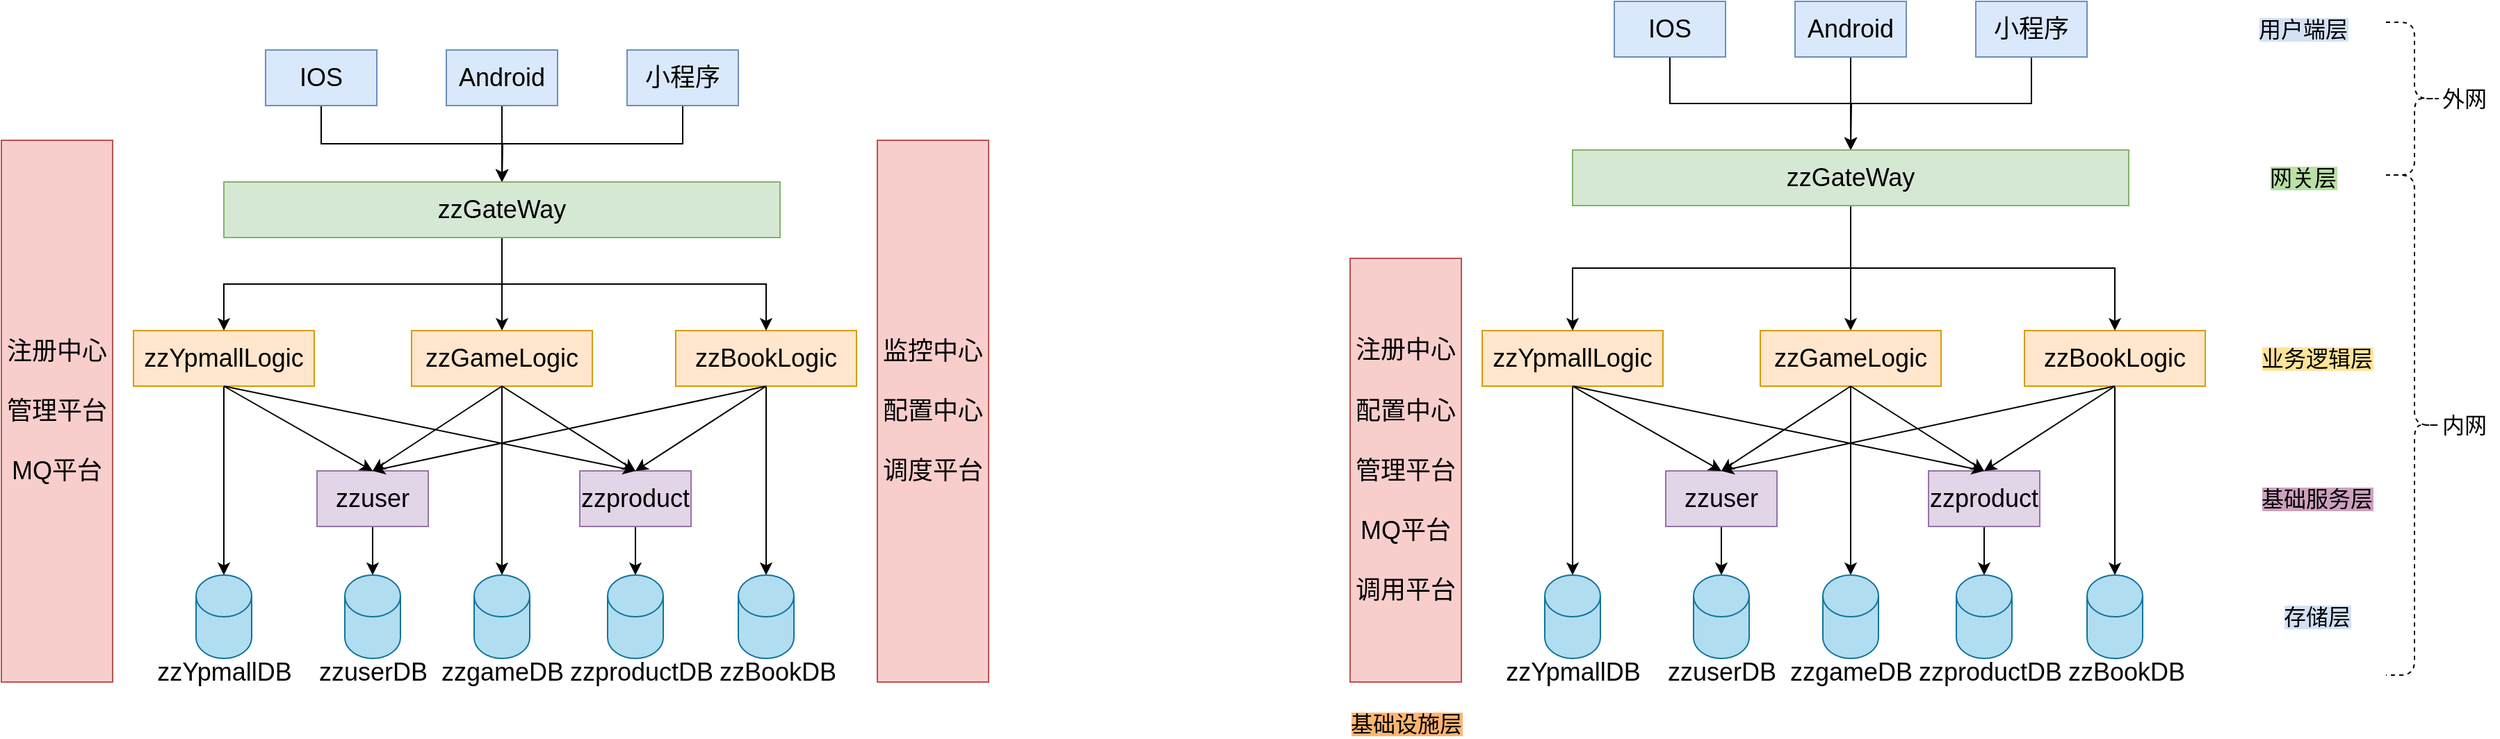 <mxfile version="16.4.5" type="github">
  <diagram id="UJfnqa16FPFxeTNqQk0E" name="Page-1">
    <mxGraphModel dx="1070" dy="712" grid="1" gridSize="10" guides="1" tooltips="1" connect="1" arrows="1" fold="1" page="1" pageScale="1" pageWidth="827" pageHeight="1169" math="0" shadow="0">
      <root>
        <mxCell id="0" />
        <mxCell id="1" parent="0" />
        <mxCell id="Q5UJTFhfFlcfxcYRVWW--1" style="edgeStyle=orthogonalEdgeStyle;rounded=0;orthogonalLoop=1;jettySize=auto;html=1;exitX=0.5;exitY=1;exitDx=0;exitDy=0;entryX=0.5;entryY=0;entryDx=0;entryDy=0;" edge="1" parent="1" source="Q5UJTFhfFlcfxcYRVWW--2" target="Q5UJTFhfFlcfxcYRVWW--32">
          <mxGeometry relative="1" as="geometry" />
        </mxCell>
        <mxCell id="Q5UJTFhfFlcfxcYRVWW--2" value="&lt;font style=&quot;font-size: 18px&quot;&gt;IOS&lt;/font&gt;" style="rounded=0;whiteSpace=wrap;html=1;fillColor=#dae8fc;strokeColor=#6c8ebf;" vertex="1" parent="1">
          <mxGeometry x="230" y="90" width="80" height="40" as="geometry" />
        </mxCell>
        <mxCell id="Q5UJTFhfFlcfxcYRVWW--3" style="edgeStyle=orthogonalEdgeStyle;rounded=0;orthogonalLoop=1;jettySize=auto;html=1;exitX=0.5;exitY=1;exitDx=0;exitDy=0;entryX=0.5;entryY=0;entryDx=0;entryDy=0;" edge="1" parent="1" source="Q5UJTFhfFlcfxcYRVWW--4" target="Q5UJTFhfFlcfxcYRVWW--32">
          <mxGeometry relative="1" as="geometry" />
        </mxCell>
        <mxCell id="Q5UJTFhfFlcfxcYRVWW--4" value="&lt;font style=&quot;font-size: 18px&quot;&gt;Android&lt;/font&gt;" style="rounded=0;whiteSpace=wrap;html=1;fillColor=#dae8fc;strokeColor=#6c8ebf;" vertex="1" parent="1">
          <mxGeometry x="360" y="90" width="80" height="40" as="geometry" />
        </mxCell>
        <mxCell id="Q5UJTFhfFlcfxcYRVWW--5" style="edgeStyle=orthogonalEdgeStyle;rounded=0;orthogonalLoop=1;jettySize=auto;html=1;exitX=0.5;exitY=1;exitDx=0;exitDy=0;" edge="1" parent="1" source="Q5UJTFhfFlcfxcYRVWW--6">
          <mxGeometry relative="1" as="geometry">
            <mxPoint x="400" y="185" as="targetPoint" />
          </mxGeometry>
        </mxCell>
        <mxCell id="Q5UJTFhfFlcfxcYRVWW--6" value="&lt;span style=&quot;font-size: 18px&quot;&gt;小程序&lt;/span&gt;" style="rounded=0;whiteSpace=wrap;html=1;fillColor=#dae8fc;strokeColor=#6c8ebf;" vertex="1" parent="1">
          <mxGeometry x="490" y="90" width="80" height="40" as="geometry" />
        </mxCell>
        <mxCell id="Q5UJTFhfFlcfxcYRVWW--7" style="edgeStyle=orthogonalEdgeStyle;rounded=0;orthogonalLoop=1;jettySize=auto;html=1;exitX=0.5;exitY=1;exitDx=0;exitDy=0;entryX=0.5;entryY=0;entryDx=0;entryDy=0;entryPerimeter=0;fontSize=18;" edge="1" parent="1" source="Q5UJTFhfFlcfxcYRVWW--8" target="Q5UJTFhfFlcfxcYRVWW--15">
          <mxGeometry relative="1" as="geometry" />
        </mxCell>
        <mxCell id="Q5UJTFhfFlcfxcYRVWW--8" value="&lt;font style=&quot;font-size: 18px&quot;&gt;zzYpmallLogic&lt;/font&gt;" style="rounded=0;whiteSpace=wrap;html=1;fillColor=#ffe6cc;strokeColor=#d79b00;" vertex="1" parent="1">
          <mxGeometry x="135" y="292" width="130" height="40" as="geometry" />
        </mxCell>
        <mxCell id="Q5UJTFhfFlcfxcYRVWW--9" style="edgeStyle=orthogonalEdgeStyle;rounded=0;orthogonalLoop=1;jettySize=auto;html=1;exitX=0.5;exitY=1;exitDx=0;exitDy=0;entryX=0.5;entryY=0;entryDx=0;entryDy=0;entryPerimeter=0;fontSize=18;" edge="1" parent="1" source="Q5UJTFhfFlcfxcYRVWW--10" target="Q5UJTFhfFlcfxcYRVWW--21">
          <mxGeometry relative="1" as="geometry" />
        </mxCell>
        <mxCell id="Q5UJTFhfFlcfxcYRVWW--10" value="&lt;font style=&quot;font-size: 18px&quot;&gt;zzBookLogic&lt;/font&gt;" style="rounded=0;whiteSpace=wrap;html=1;fillColor=#ffe6cc;strokeColor=#d79b00;" vertex="1" parent="1">
          <mxGeometry x="525" y="292" width="130" height="40" as="geometry" />
        </mxCell>
        <mxCell id="Q5UJTFhfFlcfxcYRVWW--11" style="edgeStyle=orthogonalEdgeStyle;rounded=0;orthogonalLoop=1;jettySize=auto;html=1;exitX=0.5;exitY=1;exitDx=0;exitDy=0;entryX=0.5;entryY=0;entryDx=0;entryDy=0;entryPerimeter=0;fontSize=18;" edge="1" parent="1" source="Q5UJTFhfFlcfxcYRVWW--12" target="Q5UJTFhfFlcfxcYRVWW--17">
          <mxGeometry relative="1" as="geometry" />
        </mxCell>
        <mxCell id="Q5UJTFhfFlcfxcYRVWW--12" value="&lt;font style=&quot;font-size: 18px&quot;&gt;zzuser&lt;/font&gt;" style="rounded=0;whiteSpace=wrap;html=1;fillColor=#e1d5e7;strokeColor=#9673a6;" vertex="1" parent="1">
          <mxGeometry x="267" y="393" width="80" height="40" as="geometry" />
        </mxCell>
        <mxCell id="Q5UJTFhfFlcfxcYRVWW--13" style="edgeStyle=orthogonalEdgeStyle;rounded=0;orthogonalLoop=1;jettySize=auto;html=1;exitX=0.5;exitY=1;exitDx=0;exitDy=0;entryX=0.5;entryY=0;entryDx=0;entryDy=0;entryPerimeter=0;fontSize=18;" edge="1" parent="1" source="Q5UJTFhfFlcfxcYRVWW--14" target="Q5UJTFhfFlcfxcYRVWW--19">
          <mxGeometry relative="1" as="geometry" />
        </mxCell>
        <mxCell id="Q5UJTFhfFlcfxcYRVWW--14" value="&lt;font style=&quot;font-size: 18px&quot;&gt;zzproduct&lt;/font&gt;" style="rounded=0;whiteSpace=wrap;html=1;fillColor=#e1d5e7;strokeColor=#9673a6;" vertex="1" parent="1">
          <mxGeometry x="456" y="393" width="80" height="40" as="geometry" />
        </mxCell>
        <mxCell id="Q5UJTFhfFlcfxcYRVWW--15" value="" style="shape=cylinder3;whiteSpace=wrap;html=1;boundedLbl=1;backgroundOutline=1;size=15;fontSize=18;fillColor=#b1ddf0;strokeColor=#10739e;" vertex="1" parent="1">
          <mxGeometry x="180" y="468" width="40" height="60" as="geometry" />
        </mxCell>
        <mxCell id="Q5UJTFhfFlcfxcYRVWW--16" value="zzYpmallDB" style="text;html=1;align=center;verticalAlign=middle;resizable=0;points=[];autosize=1;strokeColor=none;fillColor=none;fontSize=18;" vertex="1" parent="1">
          <mxGeometry x="145" y="523" width="110" height="30" as="geometry" />
        </mxCell>
        <mxCell id="Q5UJTFhfFlcfxcYRVWW--17" value="" style="shape=cylinder3;whiteSpace=wrap;html=1;boundedLbl=1;backgroundOutline=1;size=15;fontSize=18;fillColor=#b1ddf0;strokeColor=#10739e;" vertex="1" parent="1">
          <mxGeometry x="287" y="468" width="40" height="60" as="geometry" />
        </mxCell>
        <mxCell id="Q5UJTFhfFlcfxcYRVWW--18" value="zzuserDB" style="text;html=1;align=center;verticalAlign=middle;resizable=0;points=[];autosize=1;strokeColor=none;fillColor=none;fontSize=18;" vertex="1" parent="1">
          <mxGeometry x="262" y="523" width="90" height="30" as="geometry" />
        </mxCell>
        <mxCell id="Q5UJTFhfFlcfxcYRVWW--19" value="" style="shape=cylinder3;whiteSpace=wrap;html=1;boundedLbl=1;backgroundOutline=1;size=15;fontSize=18;fillColor=#b1ddf0;strokeColor=#10739e;" vertex="1" parent="1">
          <mxGeometry x="476" y="468" width="40" height="60" as="geometry" />
        </mxCell>
        <mxCell id="Q5UJTFhfFlcfxcYRVWW--20" value="zzproductDB" style="text;html=1;align=center;verticalAlign=middle;resizable=0;points=[];autosize=1;strokeColor=none;fillColor=none;fontSize=18;" vertex="1" parent="1">
          <mxGeometry x="440" y="523" width="120" height="30" as="geometry" />
        </mxCell>
        <mxCell id="Q5UJTFhfFlcfxcYRVWW--21" value="" style="shape=cylinder3;whiteSpace=wrap;html=1;boundedLbl=1;backgroundOutline=1;size=15;fontSize=18;fillColor=#b1ddf0;strokeColor=#10739e;" vertex="1" parent="1">
          <mxGeometry x="570" y="468" width="40" height="60" as="geometry" />
        </mxCell>
        <mxCell id="Q5UJTFhfFlcfxcYRVWW--22" value="zzBookDB" style="text;html=1;align=center;verticalAlign=middle;resizable=0;points=[];autosize=1;strokeColor=none;fillColor=none;fontSize=18;" vertex="1" parent="1">
          <mxGeometry x="548" y="523" width="100" height="30" as="geometry" />
        </mxCell>
        <mxCell id="Q5UJTFhfFlcfxcYRVWW--23" value="&lt;span style=&quot;font-size: 18px&quot;&gt;注册中心&lt;br&gt;&lt;br&gt;管理平台&lt;br&gt;&lt;br&gt;MQ平台&lt;br&gt;&lt;/span&gt;" style="rounded=0;whiteSpace=wrap;html=1;fillColor=#f8cecc;strokeColor=#b85450;" vertex="1" parent="1">
          <mxGeometry x="40" y="155" width="80" height="390" as="geometry" />
        </mxCell>
        <mxCell id="Q5UJTFhfFlcfxcYRVWW--24" value="&lt;span style=&quot;font-size: 18px&quot;&gt;监控中心&lt;br&gt;&lt;br&gt;配置中心&lt;br&gt;&lt;br&gt;调度平台&lt;br&gt;&lt;/span&gt;" style="rounded=0;whiteSpace=wrap;html=1;fillColor=#f8cecc;strokeColor=#b85450;" vertex="1" parent="1">
          <mxGeometry x="670" y="155" width="80" height="390" as="geometry" />
        </mxCell>
        <mxCell id="Q5UJTFhfFlcfxcYRVWW--25" value="" style="endArrow=classic;html=1;rounded=0;fontSize=18;exitX=0.5;exitY=1;exitDx=0;exitDy=0;entryX=0.5;entryY=0;entryDx=0;entryDy=0;" edge="1" parent="1" source="Q5UJTFhfFlcfxcYRVWW--8" target="Q5UJTFhfFlcfxcYRVWW--12">
          <mxGeometry width="50" height="50" relative="1" as="geometry">
            <mxPoint x="260" y="655" as="sourcePoint" />
            <mxPoint x="310" y="605" as="targetPoint" />
          </mxGeometry>
        </mxCell>
        <mxCell id="Q5UJTFhfFlcfxcYRVWW--26" value="" style="endArrow=classic;html=1;rounded=0;fontSize=18;exitX=0.5;exitY=1;exitDx=0;exitDy=0;entryX=0.5;entryY=0;entryDx=0;entryDy=0;" edge="1" parent="1" source="Q5UJTFhfFlcfxcYRVWW--8" target="Q5UJTFhfFlcfxcYRVWW--14">
          <mxGeometry width="50" height="50" relative="1" as="geometry">
            <mxPoint x="210" y="342" as="sourcePoint" />
            <mxPoint x="330" y="403" as="targetPoint" />
          </mxGeometry>
        </mxCell>
        <mxCell id="Q5UJTFhfFlcfxcYRVWW--27" value="" style="endArrow=classic;html=1;rounded=0;fontSize=18;exitX=0.5;exitY=1;exitDx=0;exitDy=0;entryX=0.5;entryY=0;entryDx=0;entryDy=0;" edge="1" parent="1" source="Q5UJTFhfFlcfxcYRVWW--10" target="Q5UJTFhfFlcfxcYRVWW--14">
          <mxGeometry width="50" height="50" relative="1" as="geometry">
            <mxPoint x="210" y="342" as="sourcePoint" />
            <mxPoint x="480" y="403" as="targetPoint" />
          </mxGeometry>
        </mxCell>
        <mxCell id="Q5UJTFhfFlcfxcYRVWW--28" value="" style="endArrow=classic;html=1;rounded=0;fontSize=18;exitX=0.5;exitY=1;exitDx=0;exitDy=0;entryX=0.5;entryY=0;entryDx=0;entryDy=0;" edge="1" parent="1" source="Q5UJTFhfFlcfxcYRVWW--10" target="Q5UJTFhfFlcfxcYRVWW--12">
          <mxGeometry width="50" height="50" relative="1" as="geometry">
            <mxPoint x="610" y="375" as="sourcePoint" />
            <mxPoint x="350" y="312" as="targetPoint" />
          </mxGeometry>
        </mxCell>
        <mxCell id="Q5UJTFhfFlcfxcYRVWW--29" style="edgeStyle=orthogonalEdgeStyle;rounded=0;orthogonalLoop=1;jettySize=auto;html=1;exitX=0.5;exitY=1;exitDx=0;exitDy=0;fontSize=18;" edge="1" parent="1" source="Q5UJTFhfFlcfxcYRVWW--32" target="Q5UJTFhfFlcfxcYRVWW--34">
          <mxGeometry relative="1" as="geometry" />
        </mxCell>
        <mxCell id="Q5UJTFhfFlcfxcYRVWW--30" style="edgeStyle=orthogonalEdgeStyle;rounded=0;orthogonalLoop=1;jettySize=auto;html=1;exitX=0.5;exitY=1;exitDx=0;exitDy=0;entryX=0.5;entryY=0;entryDx=0;entryDy=0;" edge="1" parent="1" source="Q5UJTFhfFlcfxcYRVWW--32" target="Q5UJTFhfFlcfxcYRVWW--8">
          <mxGeometry relative="1" as="geometry" />
        </mxCell>
        <mxCell id="Q5UJTFhfFlcfxcYRVWW--31" style="edgeStyle=orthogonalEdgeStyle;rounded=0;orthogonalLoop=1;jettySize=auto;html=1;exitX=0.5;exitY=1;exitDx=0;exitDy=0;entryX=0.5;entryY=0;entryDx=0;entryDy=0;" edge="1" parent="1" source="Q5UJTFhfFlcfxcYRVWW--32" target="Q5UJTFhfFlcfxcYRVWW--10">
          <mxGeometry relative="1" as="geometry" />
        </mxCell>
        <mxCell id="Q5UJTFhfFlcfxcYRVWW--32" value="&lt;font style=&quot;font-size: 18px&quot;&gt;zzGateWay&lt;/font&gt;" style="rounded=0;whiteSpace=wrap;html=1;fillColor=#d5e8d4;strokeColor=#82b366;" vertex="1" parent="1">
          <mxGeometry x="200" y="185" width="400" height="40" as="geometry" />
        </mxCell>
        <mxCell id="Q5UJTFhfFlcfxcYRVWW--33" style="edgeStyle=orthogonalEdgeStyle;rounded=0;orthogonalLoop=1;jettySize=auto;html=1;exitX=0.5;exitY=1;exitDx=0;exitDy=0;entryX=0.5;entryY=0;entryDx=0;entryDy=0;entryPerimeter=0;" edge="1" parent="1" source="Q5UJTFhfFlcfxcYRVWW--34" target="Q5UJTFhfFlcfxcYRVWW--35">
          <mxGeometry relative="1" as="geometry" />
        </mxCell>
        <mxCell id="Q5UJTFhfFlcfxcYRVWW--34" value="&lt;font style=&quot;font-size: 18px&quot;&gt;zzGameLogic&lt;/font&gt;" style="rounded=0;whiteSpace=wrap;html=1;fillColor=#ffe6cc;strokeColor=#d79b00;" vertex="1" parent="1">
          <mxGeometry x="335" y="292" width="130" height="40" as="geometry" />
        </mxCell>
        <mxCell id="Q5UJTFhfFlcfxcYRVWW--35" value="" style="shape=cylinder3;whiteSpace=wrap;html=1;boundedLbl=1;backgroundOutline=1;size=15;fontSize=18;fillColor=#b1ddf0;strokeColor=#10739e;" vertex="1" parent="1">
          <mxGeometry x="380" y="468" width="40" height="60" as="geometry" />
        </mxCell>
        <mxCell id="Q5UJTFhfFlcfxcYRVWW--36" value="zzgameDB" style="text;html=1;align=center;verticalAlign=middle;resizable=0;points=[];autosize=1;strokeColor=none;fillColor=none;fontSize=18;" vertex="1" parent="1">
          <mxGeometry x="350" y="523" width="100" height="30" as="geometry" />
        </mxCell>
        <mxCell id="Q5UJTFhfFlcfxcYRVWW--37" value="" style="endArrow=classic;html=1;rounded=0;fontSize=18;exitX=0.5;exitY=1;exitDx=0;exitDy=0;entryX=0.5;entryY=0;entryDx=0;entryDy=0;" edge="1" parent="1" source="Q5UJTFhfFlcfxcYRVWW--34" target="Q5UJTFhfFlcfxcYRVWW--14">
          <mxGeometry width="50" height="50" relative="1" as="geometry">
            <mxPoint x="210" y="342" as="sourcePoint" />
            <mxPoint x="503" y="403" as="targetPoint" />
          </mxGeometry>
        </mxCell>
        <mxCell id="Q5UJTFhfFlcfxcYRVWW--38" value="" style="endArrow=classic;html=1;rounded=0;fontSize=18;exitX=0.5;exitY=1;exitDx=0;exitDy=0;entryX=0.5;entryY=0;entryDx=0;entryDy=0;" edge="1" parent="1" source="Q5UJTFhfFlcfxcYRVWW--34" target="Q5UJTFhfFlcfxcYRVWW--12">
          <mxGeometry width="50" height="50" relative="1" as="geometry">
            <mxPoint x="600" y="342" as="sourcePoint" />
            <mxPoint x="317" y="403" as="targetPoint" />
          </mxGeometry>
        </mxCell>
        <mxCell id="Q5UJTFhfFlcfxcYRVWW--39" style="edgeStyle=orthogonalEdgeStyle;rounded=0;orthogonalLoop=1;jettySize=auto;html=1;exitX=0.5;exitY=1;exitDx=0;exitDy=0;entryX=0.5;entryY=0;entryDx=0;entryDy=0;" edge="1" parent="1" source="Q5UJTFhfFlcfxcYRVWW--40" target="Q5UJTFhfFlcfxcYRVWW--70">
          <mxGeometry relative="1" as="geometry" />
        </mxCell>
        <mxCell id="Q5UJTFhfFlcfxcYRVWW--40" value="&lt;font style=&quot;font-size: 18px&quot;&gt;IOS&lt;/font&gt;" style="rounded=0;whiteSpace=wrap;html=1;fillColor=#dae8fc;strokeColor=#6c8ebf;" vertex="1" parent="1">
          <mxGeometry x="1200" y="55" width="80" height="40" as="geometry" />
        </mxCell>
        <mxCell id="Q5UJTFhfFlcfxcYRVWW--41" style="edgeStyle=orthogonalEdgeStyle;rounded=0;orthogonalLoop=1;jettySize=auto;html=1;exitX=0.5;exitY=1;exitDx=0;exitDy=0;entryX=0.5;entryY=0;entryDx=0;entryDy=0;" edge="1" parent="1" source="Q5UJTFhfFlcfxcYRVWW--42" target="Q5UJTFhfFlcfxcYRVWW--70">
          <mxGeometry relative="1" as="geometry" />
        </mxCell>
        <mxCell id="Q5UJTFhfFlcfxcYRVWW--42" value="&lt;font style=&quot;font-size: 18px&quot;&gt;Android&lt;/font&gt;" style="rounded=0;whiteSpace=wrap;html=1;fillColor=#dae8fc;strokeColor=#6c8ebf;" vertex="1" parent="1">
          <mxGeometry x="1330" y="55" width="80" height="40" as="geometry" />
        </mxCell>
        <mxCell id="Q5UJTFhfFlcfxcYRVWW--43" style="edgeStyle=orthogonalEdgeStyle;rounded=0;orthogonalLoop=1;jettySize=auto;html=1;exitX=0.5;exitY=1;exitDx=0;exitDy=0;" edge="1" parent="1" source="Q5UJTFhfFlcfxcYRVWW--44">
          <mxGeometry relative="1" as="geometry">
            <mxPoint x="1370" y="162" as="targetPoint" />
          </mxGeometry>
        </mxCell>
        <mxCell id="Q5UJTFhfFlcfxcYRVWW--44" value="&lt;span style=&quot;font-size: 18px&quot;&gt;小程序&lt;/span&gt;" style="rounded=0;whiteSpace=wrap;html=1;fillColor=#dae8fc;strokeColor=#6c8ebf;" vertex="1" parent="1">
          <mxGeometry x="1460" y="55" width="80" height="40" as="geometry" />
        </mxCell>
        <mxCell id="Q5UJTFhfFlcfxcYRVWW--45" style="edgeStyle=orthogonalEdgeStyle;rounded=0;orthogonalLoop=1;jettySize=auto;html=1;exitX=0.5;exitY=1;exitDx=0;exitDy=0;entryX=0.5;entryY=0;entryDx=0;entryDy=0;entryPerimeter=0;fontSize=18;" edge="1" parent="1" source="Q5UJTFhfFlcfxcYRVWW--46" target="Q5UJTFhfFlcfxcYRVWW--53">
          <mxGeometry relative="1" as="geometry" />
        </mxCell>
        <mxCell id="Q5UJTFhfFlcfxcYRVWW--46" value="&lt;font style=&quot;font-size: 18px&quot;&gt;zzYpmallLogic&lt;/font&gt;" style="rounded=0;whiteSpace=wrap;html=1;fillColor=#ffe6cc;strokeColor=#d79b00;" vertex="1" parent="1">
          <mxGeometry x="1105" y="292" width="130" height="40" as="geometry" />
        </mxCell>
        <mxCell id="Q5UJTFhfFlcfxcYRVWW--47" style="edgeStyle=orthogonalEdgeStyle;rounded=0;orthogonalLoop=1;jettySize=auto;html=1;exitX=0.5;exitY=1;exitDx=0;exitDy=0;entryX=0.5;entryY=0;entryDx=0;entryDy=0;entryPerimeter=0;fontSize=18;" edge="1" parent="1" source="Q5UJTFhfFlcfxcYRVWW--48" target="Q5UJTFhfFlcfxcYRVWW--59">
          <mxGeometry relative="1" as="geometry" />
        </mxCell>
        <mxCell id="Q5UJTFhfFlcfxcYRVWW--48" value="&lt;font style=&quot;font-size: 18px&quot;&gt;zzBookLogic&lt;/font&gt;" style="rounded=0;whiteSpace=wrap;html=1;fillColor=#ffe6cc;strokeColor=#d79b00;" vertex="1" parent="1">
          <mxGeometry x="1495" y="292" width="130" height="40" as="geometry" />
        </mxCell>
        <mxCell id="Q5UJTFhfFlcfxcYRVWW--49" style="edgeStyle=orthogonalEdgeStyle;rounded=0;orthogonalLoop=1;jettySize=auto;html=1;exitX=0.5;exitY=1;exitDx=0;exitDy=0;entryX=0.5;entryY=0;entryDx=0;entryDy=0;entryPerimeter=0;fontSize=18;" edge="1" parent="1" source="Q5UJTFhfFlcfxcYRVWW--50" target="Q5UJTFhfFlcfxcYRVWW--55">
          <mxGeometry relative="1" as="geometry" />
        </mxCell>
        <mxCell id="Q5UJTFhfFlcfxcYRVWW--50" value="&lt;font style=&quot;font-size: 18px&quot;&gt;zzuser&lt;/font&gt;" style="rounded=0;whiteSpace=wrap;html=1;fillColor=#e1d5e7;strokeColor=#9673a6;" vertex="1" parent="1">
          <mxGeometry x="1237" y="393" width="80" height="40" as="geometry" />
        </mxCell>
        <mxCell id="Q5UJTFhfFlcfxcYRVWW--51" style="edgeStyle=orthogonalEdgeStyle;rounded=0;orthogonalLoop=1;jettySize=auto;html=1;exitX=0.5;exitY=1;exitDx=0;exitDy=0;entryX=0.5;entryY=0;entryDx=0;entryDy=0;entryPerimeter=0;fontSize=18;" edge="1" parent="1" source="Q5UJTFhfFlcfxcYRVWW--52" target="Q5UJTFhfFlcfxcYRVWW--57">
          <mxGeometry relative="1" as="geometry" />
        </mxCell>
        <mxCell id="Q5UJTFhfFlcfxcYRVWW--52" value="&lt;font style=&quot;font-size: 18px&quot;&gt;zzproduct&lt;/font&gt;" style="rounded=0;whiteSpace=wrap;html=1;fillColor=#e1d5e7;strokeColor=#9673a6;" vertex="1" parent="1">
          <mxGeometry x="1426" y="393" width="80" height="40" as="geometry" />
        </mxCell>
        <mxCell id="Q5UJTFhfFlcfxcYRVWW--53" value="" style="shape=cylinder3;whiteSpace=wrap;html=1;boundedLbl=1;backgroundOutline=1;size=15;fontSize=18;fillColor=#b1ddf0;strokeColor=#10739e;" vertex="1" parent="1">
          <mxGeometry x="1150" y="468" width="40" height="60" as="geometry" />
        </mxCell>
        <mxCell id="Q5UJTFhfFlcfxcYRVWW--54" value="zzYpmallDB" style="text;html=1;align=center;verticalAlign=middle;resizable=0;points=[];autosize=1;strokeColor=none;fillColor=none;fontSize=18;" vertex="1" parent="1">
          <mxGeometry x="1115" y="523" width="110" height="30" as="geometry" />
        </mxCell>
        <mxCell id="Q5UJTFhfFlcfxcYRVWW--55" value="" style="shape=cylinder3;whiteSpace=wrap;html=1;boundedLbl=1;backgroundOutline=1;size=15;fontSize=18;fillColor=#b1ddf0;strokeColor=#10739e;" vertex="1" parent="1">
          <mxGeometry x="1257" y="468" width="40" height="60" as="geometry" />
        </mxCell>
        <mxCell id="Q5UJTFhfFlcfxcYRVWW--56" value="zzuserDB" style="text;html=1;align=center;verticalAlign=middle;resizable=0;points=[];autosize=1;strokeColor=none;fillColor=none;fontSize=18;" vertex="1" parent="1">
          <mxGeometry x="1232" y="523" width="90" height="30" as="geometry" />
        </mxCell>
        <mxCell id="Q5UJTFhfFlcfxcYRVWW--57" value="" style="shape=cylinder3;whiteSpace=wrap;html=1;boundedLbl=1;backgroundOutline=1;size=15;fontSize=18;fillColor=#b1ddf0;strokeColor=#10739e;" vertex="1" parent="1">
          <mxGeometry x="1446" y="468" width="40" height="60" as="geometry" />
        </mxCell>
        <mxCell id="Q5UJTFhfFlcfxcYRVWW--58" value="zzproductDB" style="text;html=1;align=center;verticalAlign=middle;resizable=0;points=[];autosize=1;strokeColor=none;fillColor=none;fontSize=18;" vertex="1" parent="1">
          <mxGeometry x="1410" y="523" width="120" height="30" as="geometry" />
        </mxCell>
        <mxCell id="Q5UJTFhfFlcfxcYRVWW--59" value="" style="shape=cylinder3;whiteSpace=wrap;html=1;boundedLbl=1;backgroundOutline=1;size=15;fontSize=18;fillColor=#b1ddf0;strokeColor=#10739e;" vertex="1" parent="1">
          <mxGeometry x="1540" y="468" width="40" height="60" as="geometry" />
        </mxCell>
        <mxCell id="Q5UJTFhfFlcfxcYRVWW--60" value="zzBookDB" style="text;html=1;align=center;verticalAlign=middle;resizable=0;points=[];autosize=1;strokeColor=none;fillColor=none;fontSize=18;" vertex="1" parent="1">
          <mxGeometry x="1518" y="523" width="100" height="30" as="geometry" />
        </mxCell>
        <mxCell id="Q5UJTFhfFlcfxcYRVWW--61" value="&lt;span style=&quot;font-size: 18px&quot;&gt;注册中心&lt;br&gt;&lt;br&gt;配置中心&lt;br&gt;&lt;br&gt;管理平台&lt;br&gt;&lt;br&gt;MQ平台&lt;br&gt;&lt;br&gt;调用平台&lt;br&gt;&lt;/span&gt;" style="rounded=0;whiteSpace=wrap;html=1;fillColor=#f8cecc;strokeColor=#b85450;" vertex="1" parent="1">
          <mxGeometry x="1010" y="240" width="80" height="305" as="geometry" />
        </mxCell>
        <mxCell id="Q5UJTFhfFlcfxcYRVWW--63" value="" style="endArrow=classic;html=1;rounded=0;fontSize=18;exitX=0.5;exitY=1;exitDx=0;exitDy=0;entryX=0.5;entryY=0;entryDx=0;entryDy=0;" edge="1" parent="1" source="Q5UJTFhfFlcfxcYRVWW--46" target="Q5UJTFhfFlcfxcYRVWW--50">
          <mxGeometry width="50" height="50" relative="1" as="geometry">
            <mxPoint x="1230" y="655" as="sourcePoint" />
            <mxPoint x="1280" y="605" as="targetPoint" />
          </mxGeometry>
        </mxCell>
        <mxCell id="Q5UJTFhfFlcfxcYRVWW--64" value="" style="endArrow=classic;html=1;rounded=0;fontSize=18;exitX=0.5;exitY=1;exitDx=0;exitDy=0;entryX=0.5;entryY=0;entryDx=0;entryDy=0;" edge="1" parent="1" source="Q5UJTFhfFlcfxcYRVWW--46" target="Q5UJTFhfFlcfxcYRVWW--52">
          <mxGeometry width="50" height="50" relative="1" as="geometry">
            <mxPoint x="1180" y="342" as="sourcePoint" />
            <mxPoint x="1300" y="403" as="targetPoint" />
          </mxGeometry>
        </mxCell>
        <mxCell id="Q5UJTFhfFlcfxcYRVWW--65" value="" style="endArrow=classic;html=1;rounded=0;fontSize=18;exitX=0.5;exitY=1;exitDx=0;exitDy=0;entryX=0.5;entryY=0;entryDx=0;entryDy=0;" edge="1" parent="1" source="Q5UJTFhfFlcfxcYRVWW--48" target="Q5UJTFhfFlcfxcYRVWW--52">
          <mxGeometry width="50" height="50" relative="1" as="geometry">
            <mxPoint x="1180" y="342" as="sourcePoint" />
            <mxPoint x="1450" y="403" as="targetPoint" />
          </mxGeometry>
        </mxCell>
        <mxCell id="Q5UJTFhfFlcfxcYRVWW--66" value="" style="endArrow=classic;html=1;rounded=0;fontSize=18;exitX=0.5;exitY=1;exitDx=0;exitDy=0;entryX=0.5;entryY=0;entryDx=0;entryDy=0;" edge="1" parent="1" source="Q5UJTFhfFlcfxcYRVWW--48" target="Q5UJTFhfFlcfxcYRVWW--50">
          <mxGeometry width="50" height="50" relative="1" as="geometry">
            <mxPoint x="1580" y="375" as="sourcePoint" />
            <mxPoint x="1320" y="312" as="targetPoint" />
          </mxGeometry>
        </mxCell>
        <mxCell id="Q5UJTFhfFlcfxcYRVWW--67" style="edgeStyle=orthogonalEdgeStyle;rounded=0;orthogonalLoop=1;jettySize=auto;html=1;exitX=0.5;exitY=1;exitDx=0;exitDy=0;fontSize=18;" edge="1" parent="1" source="Q5UJTFhfFlcfxcYRVWW--70" target="Q5UJTFhfFlcfxcYRVWW--72">
          <mxGeometry relative="1" as="geometry" />
        </mxCell>
        <mxCell id="Q5UJTFhfFlcfxcYRVWW--68" style="edgeStyle=orthogonalEdgeStyle;rounded=0;orthogonalLoop=1;jettySize=auto;html=1;exitX=0.5;exitY=1;exitDx=0;exitDy=0;entryX=0.5;entryY=0;entryDx=0;entryDy=0;" edge="1" parent="1" source="Q5UJTFhfFlcfxcYRVWW--70" target="Q5UJTFhfFlcfxcYRVWW--46">
          <mxGeometry relative="1" as="geometry" />
        </mxCell>
        <mxCell id="Q5UJTFhfFlcfxcYRVWW--69" style="edgeStyle=orthogonalEdgeStyle;rounded=0;orthogonalLoop=1;jettySize=auto;html=1;exitX=0.5;exitY=1;exitDx=0;exitDy=0;entryX=0.5;entryY=0;entryDx=0;entryDy=0;" edge="1" parent="1" source="Q5UJTFhfFlcfxcYRVWW--70" target="Q5UJTFhfFlcfxcYRVWW--48">
          <mxGeometry relative="1" as="geometry" />
        </mxCell>
        <mxCell id="Q5UJTFhfFlcfxcYRVWW--70" value="&lt;font style=&quot;font-size: 18px&quot;&gt;zzGateWay&lt;/font&gt;" style="rounded=0;whiteSpace=wrap;html=1;fillColor=#d5e8d4;strokeColor=#82b366;" vertex="1" parent="1">
          <mxGeometry x="1170" y="162" width="400" height="40" as="geometry" />
        </mxCell>
        <mxCell id="Q5UJTFhfFlcfxcYRVWW--71" style="edgeStyle=orthogonalEdgeStyle;rounded=0;orthogonalLoop=1;jettySize=auto;html=1;exitX=0.5;exitY=1;exitDx=0;exitDy=0;entryX=0.5;entryY=0;entryDx=0;entryDy=0;entryPerimeter=0;" edge="1" parent="1" source="Q5UJTFhfFlcfxcYRVWW--72" target="Q5UJTFhfFlcfxcYRVWW--73">
          <mxGeometry relative="1" as="geometry" />
        </mxCell>
        <mxCell id="Q5UJTFhfFlcfxcYRVWW--72" value="&lt;font style=&quot;font-size: 18px&quot;&gt;zzGameLogic&lt;/font&gt;" style="rounded=0;whiteSpace=wrap;html=1;fillColor=#ffe6cc;strokeColor=#d79b00;" vertex="1" parent="1">
          <mxGeometry x="1305" y="292" width="130" height="40" as="geometry" />
        </mxCell>
        <mxCell id="Q5UJTFhfFlcfxcYRVWW--73" value="" style="shape=cylinder3;whiteSpace=wrap;html=1;boundedLbl=1;backgroundOutline=1;size=15;fontSize=18;fillColor=#b1ddf0;strokeColor=#10739e;" vertex="1" parent="1">
          <mxGeometry x="1350" y="468" width="40" height="60" as="geometry" />
        </mxCell>
        <mxCell id="Q5UJTFhfFlcfxcYRVWW--74" value="zzgameDB" style="text;html=1;align=center;verticalAlign=middle;resizable=0;points=[];autosize=1;strokeColor=none;fillColor=none;fontSize=18;" vertex="1" parent="1">
          <mxGeometry x="1320" y="523" width="100" height="30" as="geometry" />
        </mxCell>
        <mxCell id="Q5UJTFhfFlcfxcYRVWW--75" value="" style="endArrow=classic;html=1;rounded=0;fontSize=18;exitX=0.5;exitY=1;exitDx=0;exitDy=0;entryX=0.5;entryY=0;entryDx=0;entryDy=0;" edge="1" parent="1" source="Q5UJTFhfFlcfxcYRVWW--72" target="Q5UJTFhfFlcfxcYRVWW--52">
          <mxGeometry width="50" height="50" relative="1" as="geometry">
            <mxPoint x="1180" y="342" as="sourcePoint" />
            <mxPoint x="1473" y="403" as="targetPoint" />
          </mxGeometry>
        </mxCell>
        <mxCell id="Q5UJTFhfFlcfxcYRVWW--76" value="" style="endArrow=classic;html=1;rounded=0;fontSize=18;exitX=0.5;exitY=1;exitDx=0;exitDy=0;entryX=0.5;entryY=0;entryDx=0;entryDy=0;" edge="1" parent="1" source="Q5UJTFhfFlcfxcYRVWW--72" target="Q5UJTFhfFlcfxcYRVWW--50">
          <mxGeometry width="50" height="50" relative="1" as="geometry">
            <mxPoint x="1570" y="342" as="sourcePoint" />
            <mxPoint x="1287" y="403" as="targetPoint" />
          </mxGeometry>
        </mxCell>
        <mxCell id="Q5UJTFhfFlcfxcYRVWW--77" value="" style="shape=curlyBracket;whiteSpace=wrap;html=1;rounded=1;flipH=1;dashed=1;" vertex="1" parent="1">
          <mxGeometry x="1755" y="180" width="41" height="360" as="geometry" />
        </mxCell>
        <mxCell id="Q5UJTFhfFlcfxcYRVWW--78" value="&lt;font style=&quot;font-size: 16px&quot;&gt;内网&lt;/font&gt;" style="text;html=1;align=center;verticalAlign=middle;resizable=0;points=[];autosize=1;strokeColor=none;fillColor=none;" vertex="1" parent="1">
          <mxGeometry x="1786" y="350" width="50" height="20" as="geometry" />
        </mxCell>
        <mxCell id="Q5UJTFhfFlcfxcYRVWW--79" value="&lt;span style=&quot;background-color: rgb(212 , 225 , 245)&quot;&gt;用户端层&lt;/span&gt;" style="text;html=1;align=center;verticalAlign=middle;resizable=0;points=[];autosize=1;strokeColor=none;fillColor=none;fontSize=16;" vertex="1" parent="1">
          <mxGeometry x="1655" y="65" width="80" height="20" as="geometry" />
        </mxCell>
        <mxCell id="Q5UJTFhfFlcfxcYRVWW--80" value="&lt;span style=&quot;background-color: rgb(185 , 224 , 165)&quot;&gt;网关层&lt;/span&gt;" style="text;html=1;align=center;verticalAlign=middle;resizable=0;points=[];autosize=1;strokeColor=none;fillColor=none;fontSize=16;" vertex="1" parent="1">
          <mxGeometry x="1665" y="172" width="60" height="20" as="geometry" />
        </mxCell>
        <mxCell id="Q5UJTFhfFlcfxcYRVWW--81" value="&lt;span style=&quot;background-color: rgb(255 , 229 , 153)&quot;&gt;业务逻辑层&lt;/span&gt;" style="text;html=1;align=center;verticalAlign=middle;resizable=0;points=[];autosize=1;strokeColor=none;fillColor=none;fontSize=16;" vertex="1" parent="1">
          <mxGeometry x="1655" y="302" width="100" height="20" as="geometry" />
        </mxCell>
        <mxCell id="Q5UJTFhfFlcfxcYRVWW--82" value="&lt;span style=&quot;background-color: rgb(205 , 162 , 190)&quot;&gt;基础服务层&lt;/span&gt;" style="text;html=1;align=center;verticalAlign=middle;resizable=0;points=[];autosize=1;strokeColor=none;fillColor=none;fontSize=16;" vertex="1" parent="1">
          <mxGeometry x="1655" y="403" width="100" height="20" as="geometry" />
        </mxCell>
        <mxCell id="Q5UJTFhfFlcfxcYRVWW--83" value="&lt;span style=&quot;background-color: rgb(212 , 225 , 245)&quot;&gt;存储层&lt;/span&gt;" style="text;html=1;align=center;verticalAlign=middle;resizable=0;points=[];autosize=1;strokeColor=none;fillColor=none;fontSize=16;" vertex="1" parent="1">
          <mxGeometry x="1675" y="488" width="60" height="20" as="geometry" />
        </mxCell>
        <mxCell id="Q5UJTFhfFlcfxcYRVWW--84" value="" style="shape=curlyBracket;whiteSpace=wrap;html=1;rounded=1;flipH=1;dashed=1;" vertex="1" parent="1">
          <mxGeometry x="1755" y="70" width="41" height="110" as="geometry" />
        </mxCell>
        <mxCell id="Q5UJTFhfFlcfxcYRVWW--85" value="&lt;font style=&quot;font-size: 16px&quot;&gt;外网&lt;/font&gt;" style="text;html=1;align=center;verticalAlign=middle;resizable=0;points=[];autosize=1;strokeColor=none;fillColor=none;" vertex="1" parent="1">
          <mxGeometry x="1786" y="115" width="50" height="20" as="geometry" />
        </mxCell>
        <mxCell id="Q5UJTFhfFlcfxcYRVWW--86" value="&lt;span style=&quot;background-color: rgb(255 , 181 , 112)&quot;&gt;基础设施层&lt;/span&gt;" style="text;html=1;align=center;verticalAlign=middle;resizable=0;points=[];autosize=1;strokeColor=none;fillColor=none;fontSize=16;" vertex="1" parent="1">
          <mxGeometry x="1000" y="565" width="100" height="20" as="geometry" />
        </mxCell>
      </root>
    </mxGraphModel>
  </diagram>
</mxfile>
